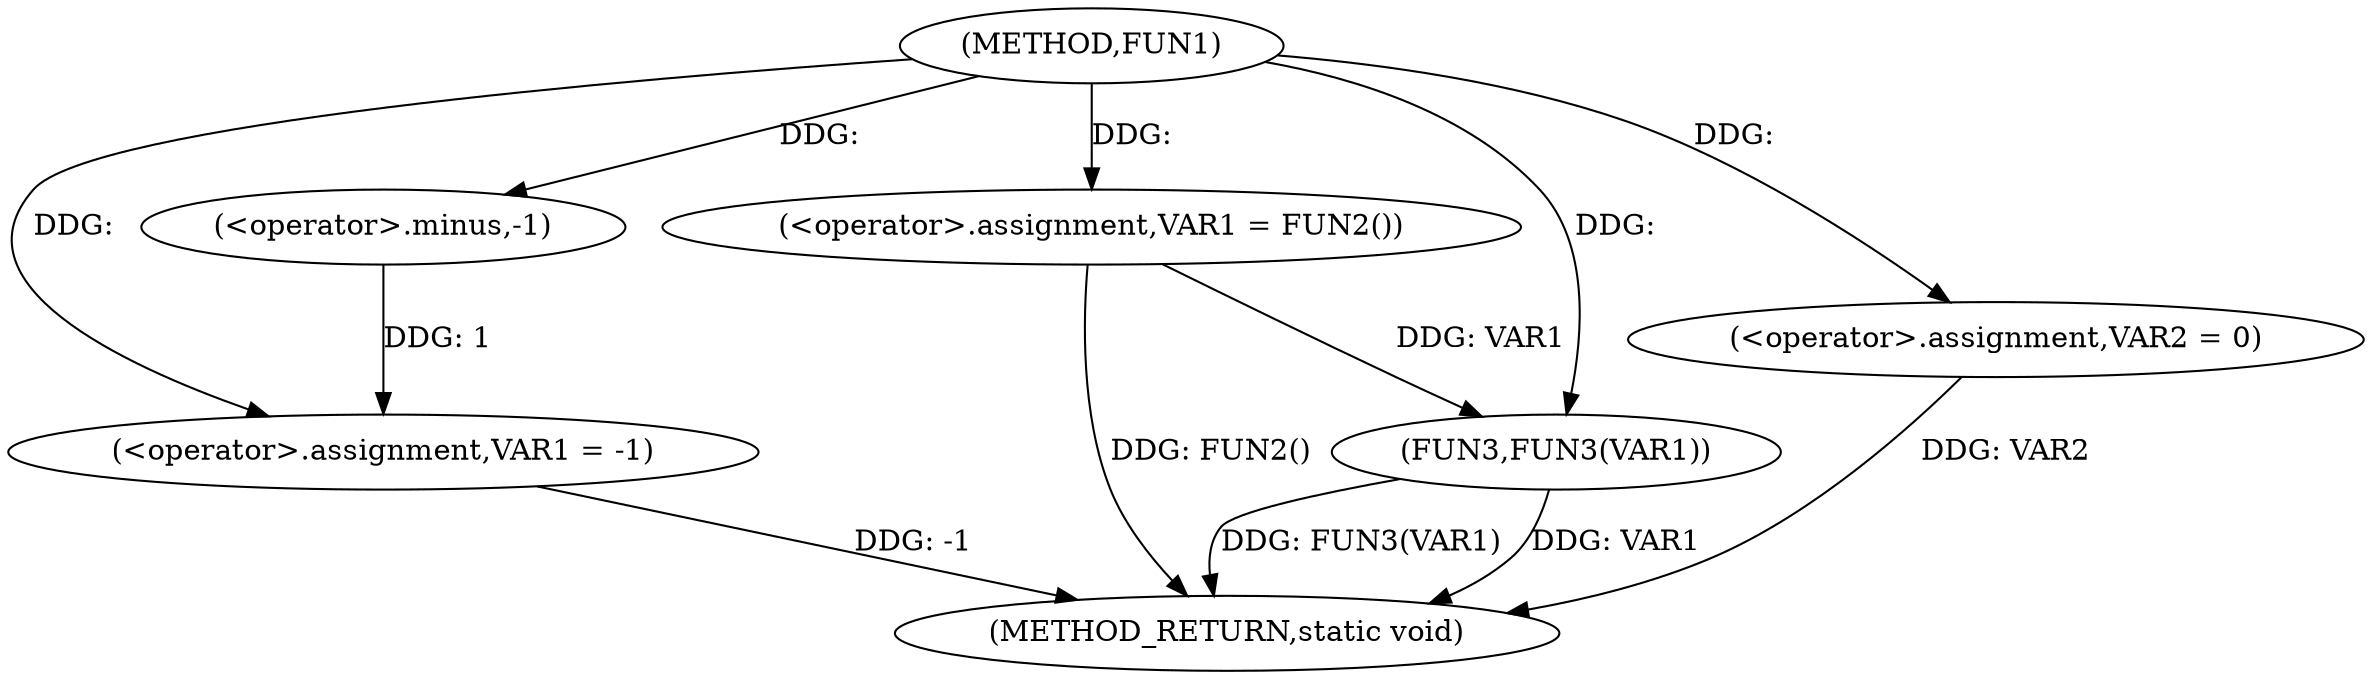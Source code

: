 digraph FUN1 {  
"1000100" [label = "(METHOD,FUN1)" ]
"1000115" [label = "(METHOD_RETURN,static void)" ]
"1000103" [label = "(<operator>.assignment,VAR1 = -1)" ]
"1000105" [label = "(<operator>.minus,-1)" ]
"1000107" [label = "(<operator>.assignment,VAR1 = FUN2())" ]
"1000110" [label = "(<operator>.assignment,VAR2 = 0)" ]
"1000113" [label = "(FUN3,FUN3(VAR1))" ]
  "1000103" -> "1000115"  [ label = "DDG: -1"] 
  "1000113" -> "1000115"  [ label = "DDG: VAR1"] 
  "1000110" -> "1000115"  [ label = "DDG: VAR2"] 
  "1000107" -> "1000115"  [ label = "DDG: FUN2()"] 
  "1000113" -> "1000115"  [ label = "DDG: FUN3(VAR1)"] 
  "1000105" -> "1000103"  [ label = "DDG: 1"] 
  "1000100" -> "1000103"  [ label = "DDG: "] 
  "1000100" -> "1000105"  [ label = "DDG: "] 
  "1000100" -> "1000107"  [ label = "DDG: "] 
  "1000100" -> "1000110"  [ label = "DDG: "] 
  "1000107" -> "1000113"  [ label = "DDG: VAR1"] 
  "1000100" -> "1000113"  [ label = "DDG: "] 
}
